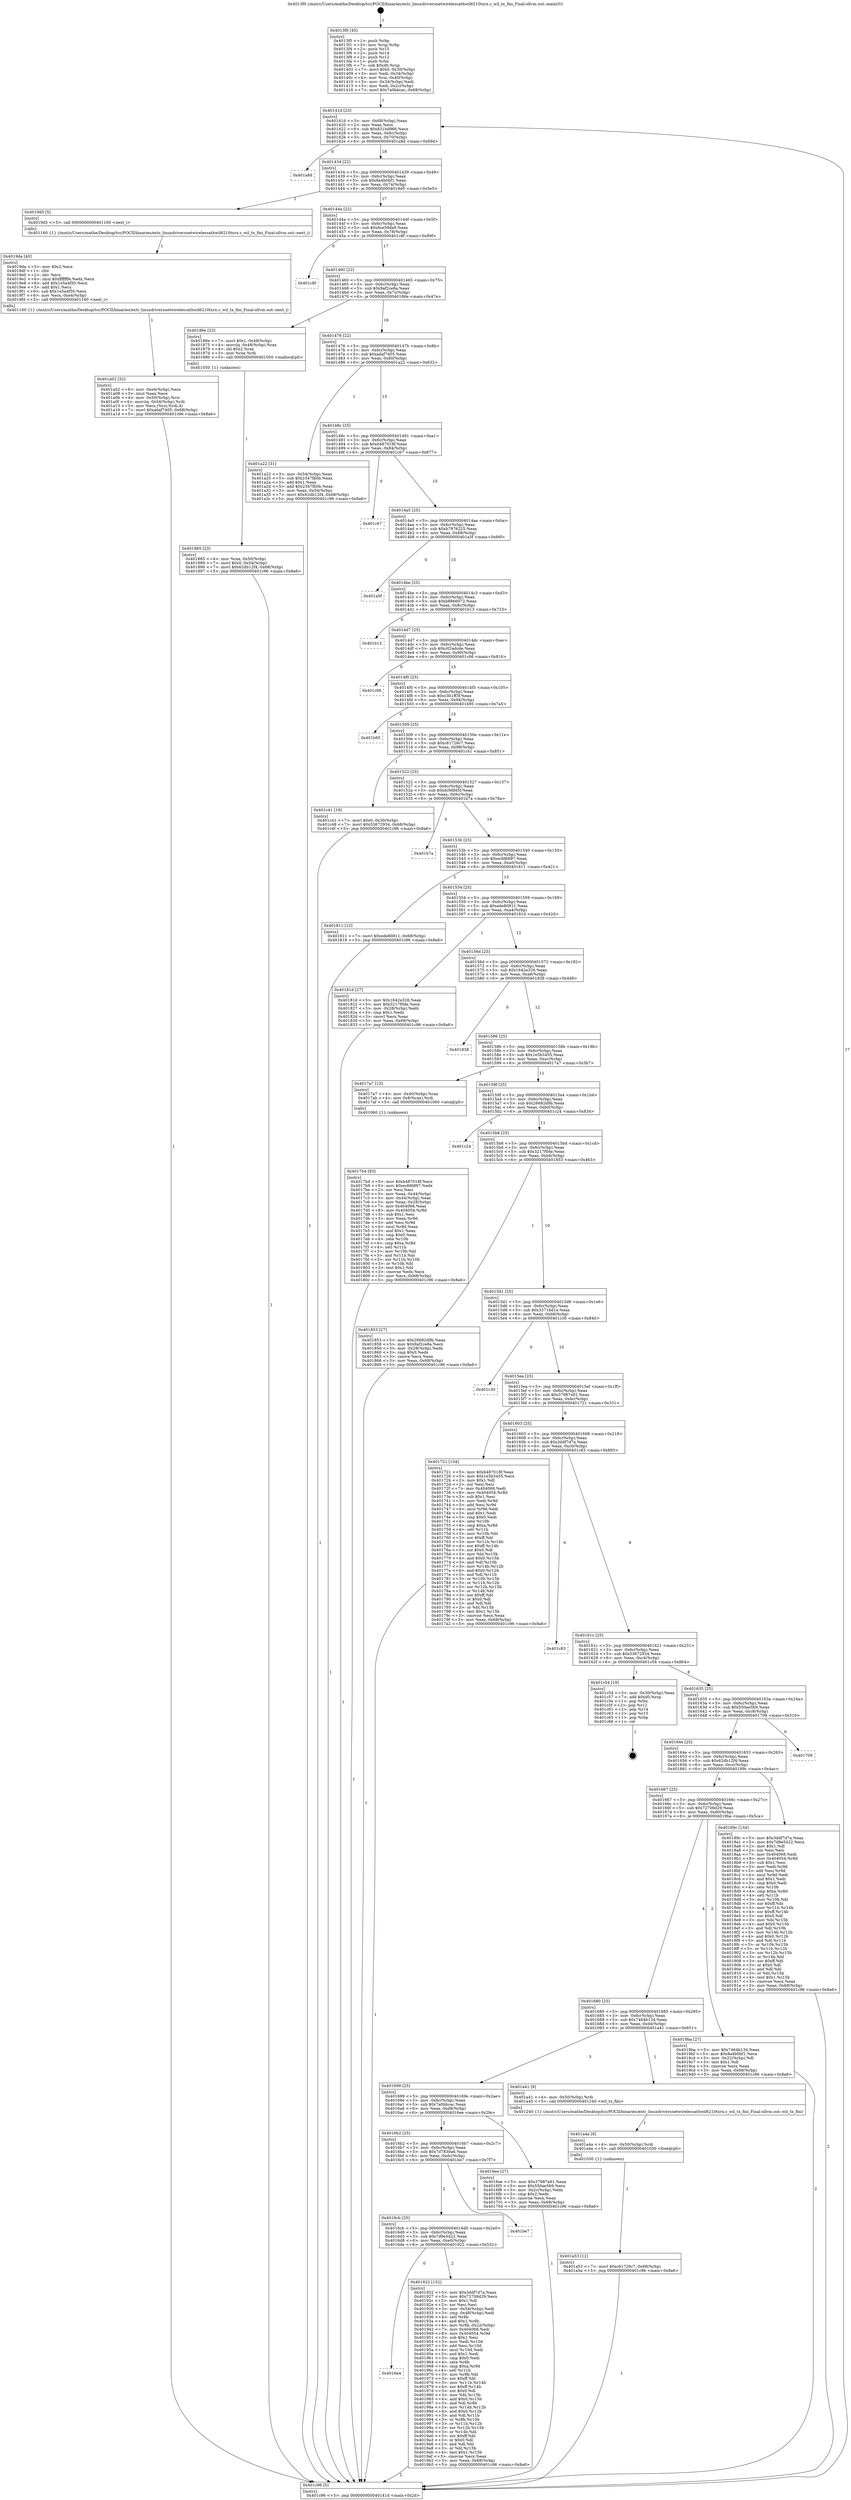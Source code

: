 digraph "0x4013f0" {
  label = "0x4013f0 (/mnt/c/Users/mathe/Desktop/tcc/POCII/binaries/extr_linuxdriversnetwirelessathwil6210txrx.c_wil_tx_fini_Final-ollvm.out::main(0))"
  labelloc = "t"
  node[shape=record]

  Entry [label="",width=0.3,height=0.3,shape=circle,fillcolor=black,style=filled]
  "0x40141d" [label="{
     0x40141d [23]\l
     | [instrs]\l
     &nbsp;&nbsp;0x40141d \<+3\>: mov -0x68(%rbp),%eax\l
     &nbsp;&nbsp;0x401420 \<+2\>: mov %eax,%ecx\l
     &nbsp;&nbsp;0x401422 \<+6\>: sub $0x831bd966,%ecx\l
     &nbsp;&nbsp;0x401428 \<+3\>: mov %eax,-0x6c(%rbp)\l
     &nbsp;&nbsp;0x40142b \<+3\>: mov %ecx,-0x70(%rbp)\l
     &nbsp;&nbsp;0x40142e \<+6\>: je 0000000000401a8d \<main+0x69d\>\l
  }"]
  "0x401a8d" [label="{
     0x401a8d\l
  }", style=dashed]
  "0x401434" [label="{
     0x401434 [22]\l
     | [instrs]\l
     &nbsp;&nbsp;0x401434 \<+5\>: jmp 0000000000401439 \<main+0x49\>\l
     &nbsp;&nbsp;0x401439 \<+3\>: mov -0x6c(%rbp),%eax\l
     &nbsp;&nbsp;0x40143c \<+5\>: sub $0x8a4b0bf1,%eax\l
     &nbsp;&nbsp;0x401441 \<+3\>: mov %eax,-0x74(%rbp)\l
     &nbsp;&nbsp;0x401444 \<+6\>: je 00000000004019d5 \<main+0x5e5\>\l
  }"]
  Exit [label="",width=0.3,height=0.3,shape=circle,fillcolor=black,style=filled,peripheries=2]
  "0x4019d5" [label="{
     0x4019d5 [5]\l
     | [instrs]\l
     &nbsp;&nbsp;0x4019d5 \<+5\>: call 0000000000401160 \<next_i\>\l
     | [calls]\l
     &nbsp;&nbsp;0x401160 \{1\} (/mnt/c/Users/mathe/Desktop/tcc/POCII/binaries/extr_linuxdriversnetwirelessathwil6210txrx.c_wil_tx_fini_Final-ollvm.out::next_i)\l
  }"]
  "0x40144a" [label="{
     0x40144a [22]\l
     | [instrs]\l
     &nbsp;&nbsp;0x40144a \<+5\>: jmp 000000000040144f \<main+0x5f\>\l
     &nbsp;&nbsp;0x40144f \<+3\>: mov -0x6c(%rbp),%eax\l
     &nbsp;&nbsp;0x401452 \<+5\>: sub $0x8ce59da9,%eax\l
     &nbsp;&nbsp;0x401457 \<+3\>: mov %eax,-0x78(%rbp)\l
     &nbsp;&nbsp;0x40145a \<+6\>: je 0000000000401c8f \<main+0x89f\>\l
  }"]
  "0x401a53" [label="{
     0x401a53 [12]\l
     | [instrs]\l
     &nbsp;&nbsp;0x401a53 \<+7\>: movl $0xc61726c7,-0x68(%rbp)\l
     &nbsp;&nbsp;0x401a5a \<+5\>: jmp 0000000000401c96 \<main+0x8a6\>\l
  }"]
  "0x401c8f" [label="{
     0x401c8f\l
  }", style=dashed]
  "0x401460" [label="{
     0x401460 [22]\l
     | [instrs]\l
     &nbsp;&nbsp;0x401460 \<+5\>: jmp 0000000000401465 \<main+0x75\>\l
     &nbsp;&nbsp;0x401465 \<+3\>: mov -0x6c(%rbp),%eax\l
     &nbsp;&nbsp;0x401468 \<+5\>: sub $0x9af2ce8a,%eax\l
     &nbsp;&nbsp;0x40146d \<+3\>: mov %eax,-0x7c(%rbp)\l
     &nbsp;&nbsp;0x401470 \<+6\>: je 000000000040186e \<main+0x47e\>\l
  }"]
  "0x401a4a" [label="{
     0x401a4a [9]\l
     | [instrs]\l
     &nbsp;&nbsp;0x401a4a \<+4\>: mov -0x50(%rbp),%rdi\l
     &nbsp;&nbsp;0x401a4e \<+5\>: call 0000000000401030 \<free@plt\>\l
     | [calls]\l
     &nbsp;&nbsp;0x401030 \{1\} (unknown)\l
  }"]
  "0x40186e" [label="{
     0x40186e [23]\l
     | [instrs]\l
     &nbsp;&nbsp;0x40186e \<+7\>: movl $0x1,-0x48(%rbp)\l
     &nbsp;&nbsp;0x401875 \<+4\>: movslq -0x48(%rbp),%rax\l
     &nbsp;&nbsp;0x401879 \<+4\>: shl $0x2,%rax\l
     &nbsp;&nbsp;0x40187d \<+3\>: mov %rax,%rdi\l
     &nbsp;&nbsp;0x401880 \<+5\>: call 0000000000401050 \<malloc@plt\>\l
     | [calls]\l
     &nbsp;&nbsp;0x401050 \{1\} (unknown)\l
  }"]
  "0x401476" [label="{
     0x401476 [22]\l
     | [instrs]\l
     &nbsp;&nbsp;0x401476 \<+5\>: jmp 000000000040147b \<main+0x8b\>\l
     &nbsp;&nbsp;0x40147b \<+3\>: mov -0x6c(%rbp),%eax\l
     &nbsp;&nbsp;0x40147e \<+5\>: sub $0xadaf7405,%eax\l
     &nbsp;&nbsp;0x401483 \<+3\>: mov %eax,-0x80(%rbp)\l
     &nbsp;&nbsp;0x401486 \<+6\>: je 0000000000401a22 \<main+0x632\>\l
  }"]
  "0x401a02" [label="{
     0x401a02 [32]\l
     | [instrs]\l
     &nbsp;&nbsp;0x401a02 \<+6\>: mov -0xe4(%rbp),%ecx\l
     &nbsp;&nbsp;0x401a08 \<+3\>: imul %eax,%ecx\l
     &nbsp;&nbsp;0x401a0b \<+4\>: mov -0x50(%rbp),%rsi\l
     &nbsp;&nbsp;0x401a0f \<+4\>: movslq -0x54(%rbp),%rdi\l
     &nbsp;&nbsp;0x401a13 \<+3\>: mov %ecx,(%rsi,%rdi,4)\l
     &nbsp;&nbsp;0x401a16 \<+7\>: movl $0xadaf7405,-0x68(%rbp)\l
     &nbsp;&nbsp;0x401a1d \<+5\>: jmp 0000000000401c96 \<main+0x8a6\>\l
  }"]
  "0x401a22" [label="{
     0x401a22 [31]\l
     | [instrs]\l
     &nbsp;&nbsp;0x401a22 \<+3\>: mov -0x54(%rbp),%eax\l
     &nbsp;&nbsp;0x401a25 \<+5\>: sub $0x2347fb0b,%eax\l
     &nbsp;&nbsp;0x401a2a \<+3\>: add $0x1,%eax\l
     &nbsp;&nbsp;0x401a2d \<+5\>: add $0x2347fb0b,%eax\l
     &nbsp;&nbsp;0x401a32 \<+3\>: mov %eax,-0x54(%rbp)\l
     &nbsp;&nbsp;0x401a35 \<+7\>: movl $0x62db12f4,-0x68(%rbp)\l
     &nbsp;&nbsp;0x401a3c \<+5\>: jmp 0000000000401c96 \<main+0x8a6\>\l
  }"]
  "0x40148c" [label="{
     0x40148c [25]\l
     | [instrs]\l
     &nbsp;&nbsp;0x40148c \<+5\>: jmp 0000000000401491 \<main+0xa1\>\l
     &nbsp;&nbsp;0x401491 \<+3\>: mov -0x6c(%rbp),%eax\l
     &nbsp;&nbsp;0x401494 \<+5\>: sub $0xb487018f,%eax\l
     &nbsp;&nbsp;0x401499 \<+6\>: mov %eax,-0x84(%rbp)\l
     &nbsp;&nbsp;0x40149f \<+6\>: je 0000000000401c67 \<main+0x877\>\l
  }"]
  "0x4019da" [label="{
     0x4019da [40]\l
     | [instrs]\l
     &nbsp;&nbsp;0x4019da \<+5\>: mov $0x2,%ecx\l
     &nbsp;&nbsp;0x4019df \<+1\>: cltd\l
     &nbsp;&nbsp;0x4019e0 \<+2\>: idiv %ecx\l
     &nbsp;&nbsp;0x4019e2 \<+6\>: imul $0xfffffffe,%edx,%ecx\l
     &nbsp;&nbsp;0x4019e8 \<+6\>: add $0x1e5a4f50,%ecx\l
     &nbsp;&nbsp;0x4019ee \<+3\>: add $0x1,%ecx\l
     &nbsp;&nbsp;0x4019f1 \<+6\>: sub $0x1e5a4f50,%ecx\l
     &nbsp;&nbsp;0x4019f7 \<+6\>: mov %ecx,-0xe4(%rbp)\l
     &nbsp;&nbsp;0x4019fd \<+5\>: call 0000000000401160 \<next_i\>\l
     | [calls]\l
     &nbsp;&nbsp;0x401160 \{1\} (/mnt/c/Users/mathe/Desktop/tcc/POCII/binaries/extr_linuxdriversnetwirelessathwil6210txrx.c_wil_tx_fini_Final-ollvm.out::next_i)\l
  }"]
  "0x401c67" [label="{
     0x401c67\l
  }", style=dashed]
  "0x4014a5" [label="{
     0x4014a5 [25]\l
     | [instrs]\l
     &nbsp;&nbsp;0x4014a5 \<+5\>: jmp 00000000004014aa \<main+0xba\>\l
     &nbsp;&nbsp;0x4014aa \<+3\>: mov -0x6c(%rbp),%eax\l
     &nbsp;&nbsp;0x4014ad \<+5\>: sub $0xb7976225,%eax\l
     &nbsp;&nbsp;0x4014b2 \<+6\>: mov %eax,-0x88(%rbp)\l
     &nbsp;&nbsp;0x4014b8 \<+6\>: je 0000000000401a5f \<main+0x66f\>\l
  }"]
  "0x4016e4" [label="{
     0x4016e4\l
  }", style=dashed]
  "0x401a5f" [label="{
     0x401a5f\l
  }", style=dashed]
  "0x4014be" [label="{
     0x4014be [25]\l
     | [instrs]\l
     &nbsp;&nbsp;0x4014be \<+5\>: jmp 00000000004014c3 \<main+0xd3\>\l
     &nbsp;&nbsp;0x4014c3 \<+3\>: mov -0x6c(%rbp),%eax\l
     &nbsp;&nbsp;0x4014c6 \<+5\>: sub $0xb8866072,%eax\l
     &nbsp;&nbsp;0x4014cb \<+6\>: mov %eax,-0x8c(%rbp)\l
     &nbsp;&nbsp;0x4014d1 \<+6\>: je 0000000000401b13 \<main+0x723\>\l
  }"]
  "0x401922" [label="{
     0x401922 [152]\l
     | [instrs]\l
     &nbsp;&nbsp;0x401922 \<+5\>: mov $0x3ddf7d7a,%eax\l
     &nbsp;&nbsp;0x401927 \<+5\>: mov $0x72708d29,%ecx\l
     &nbsp;&nbsp;0x40192c \<+2\>: mov $0x1,%dl\l
     &nbsp;&nbsp;0x40192e \<+2\>: xor %esi,%esi\l
     &nbsp;&nbsp;0x401930 \<+3\>: mov -0x54(%rbp),%edi\l
     &nbsp;&nbsp;0x401933 \<+3\>: cmp -0x48(%rbp),%edi\l
     &nbsp;&nbsp;0x401936 \<+4\>: setl %r8b\l
     &nbsp;&nbsp;0x40193a \<+4\>: and $0x1,%r8b\l
     &nbsp;&nbsp;0x40193e \<+4\>: mov %r8b,-0x22(%rbp)\l
     &nbsp;&nbsp;0x401942 \<+7\>: mov 0x404068,%edi\l
     &nbsp;&nbsp;0x401949 \<+8\>: mov 0x404054,%r9d\l
     &nbsp;&nbsp;0x401951 \<+3\>: sub $0x1,%esi\l
     &nbsp;&nbsp;0x401954 \<+3\>: mov %edi,%r10d\l
     &nbsp;&nbsp;0x401957 \<+3\>: add %esi,%r10d\l
     &nbsp;&nbsp;0x40195a \<+4\>: imul %r10d,%edi\l
     &nbsp;&nbsp;0x40195e \<+3\>: and $0x1,%edi\l
     &nbsp;&nbsp;0x401961 \<+3\>: cmp $0x0,%edi\l
     &nbsp;&nbsp;0x401964 \<+4\>: sete %r8b\l
     &nbsp;&nbsp;0x401968 \<+4\>: cmp $0xa,%r9d\l
     &nbsp;&nbsp;0x40196c \<+4\>: setl %r11b\l
     &nbsp;&nbsp;0x401970 \<+3\>: mov %r8b,%bl\l
     &nbsp;&nbsp;0x401973 \<+3\>: xor $0xff,%bl\l
     &nbsp;&nbsp;0x401976 \<+3\>: mov %r11b,%r14b\l
     &nbsp;&nbsp;0x401979 \<+4\>: xor $0xff,%r14b\l
     &nbsp;&nbsp;0x40197d \<+3\>: xor $0x0,%dl\l
     &nbsp;&nbsp;0x401980 \<+3\>: mov %bl,%r15b\l
     &nbsp;&nbsp;0x401983 \<+4\>: and $0x0,%r15b\l
     &nbsp;&nbsp;0x401987 \<+3\>: and %dl,%r8b\l
     &nbsp;&nbsp;0x40198a \<+3\>: mov %r14b,%r12b\l
     &nbsp;&nbsp;0x40198d \<+4\>: and $0x0,%r12b\l
     &nbsp;&nbsp;0x401991 \<+3\>: and %dl,%r11b\l
     &nbsp;&nbsp;0x401994 \<+3\>: or %r8b,%r15b\l
     &nbsp;&nbsp;0x401997 \<+3\>: or %r11b,%r12b\l
     &nbsp;&nbsp;0x40199a \<+3\>: xor %r12b,%r15b\l
     &nbsp;&nbsp;0x40199d \<+3\>: or %r14b,%bl\l
     &nbsp;&nbsp;0x4019a0 \<+3\>: xor $0xff,%bl\l
     &nbsp;&nbsp;0x4019a3 \<+3\>: or $0x0,%dl\l
     &nbsp;&nbsp;0x4019a6 \<+2\>: and %dl,%bl\l
     &nbsp;&nbsp;0x4019a8 \<+3\>: or %bl,%r15b\l
     &nbsp;&nbsp;0x4019ab \<+4\>: test $0x1,%r15b\l
     &nbsp;&nbsp;0x4019af \<+3\>: cmovne %ecx,%eax\l
     &nbsp;&nbsp;0x4019b2 \<+3\>: mov %eax,-0x68(%rbp)\l
     &nbsp;&nbsp;0x4019b5 \<+5\>: jmp 0000000000401c96 \<main+0x8a6\>\l
  }"]
  "0x401b13" [label="{
     0x401b13\l
  }", style=dashed]
  "0x4014d7" [label="{
     0x4014d7 [25]\l
     | [instrs]\l
     &nbsp;&nbsp;0x4014d7 \<+5\>: jmp 00000000004014dc \<main+0xec\>\l
     &nbsp;&nbsp;0x4014dc \<+3\>: mov -0x6c(%rbp),%eax\l
     &nbsp;&nbsp;0x4014df \<+5\>: sub $0xc02adcde,%eax\l
     &nbsp;&nbsp;0x4014e4 \<+6\>: mov %eax,-0x90(%rbp)\l
     &nbsp;&nbsp;0x4014ea \<+6\>: je 0000000000401c06 \<main+0x816\>\l
  }"]
  "0x4016cb" [label="{
     0x4016cb [25]\l
     | [instrs]\l
     &nbsp;&nbsp;0x4016cb \<+5\>: jmp 00000000004016d0 \<main+0x2e0\>\l
     &nbsp;&nbsp;0x4016d0 \<+3\>: mov -0x6c(%rbp),%eax\l
     &nbsp;&nbsp;0x4016d3 \<+5\>: sub $0x7d9e5422,%eax\l
     &nbsp;&nbsp;0x4016d8 \<+6\>: mov %eax,-0xe0(%rbp)\l
     &nbsp;&nbsp;0x4016de \<+6\>: je 0000000000401922 \<main+0x532\>\l
  }"]
  "0x401c06" [label="{
     0x401c06\l
  }", style=dashed]
  "0x4014f0" [label="{
     0x4014f0 [25]\l
     | [instrs]\l
     &nbsp;&nbsp;0x4014f0 \<+5\>: jmp 00000000004014f5 \<main+0x105\>\l
     &nbsp;&nbsp;0x4014f5 \<+3\>: mov -0x6c(%rbp),%eax\l
     &nbsp;&nbsp;0x4014f8 \<+5\>: sub $0xc3b1ff3f,%eax\l
     &nbsp;&nbsp;0x4014fd \<+6\>: mov %eax,-0x94(%rbp)\l
     &nbsp;&nbsp;0x401503 \<+6\>: je 0000000000401b95 \<main+0x7a5\>\l
  }"]
  "0x401be7" [label="{
     0x401be7\l
  }", style=dashed]
  "0x401b95" [label="{
     0x401b95\l
  }", style=dashed]
  "0x401509" [label="{
     0x401509 [25]\l
     | [instrs]\l
     &nbsp;&nbsp;0x401509 \<+5\>: jmp 000000000040150e \<main+0x11e\>\l
     &nbsp;&nbsp;0x40150e \<+3\>: mov -0x6c(%rbp),%eax\l
     &nbsp;&nbsp;0x401511 \<+5\>: sub $0xc61726c7,%eax\l
     &nbsp;&nbsp;0x401516 \<+6\>: mov %eax,-0x98(%rbp)\l
     &nbsp;&nbsp;0x40151c \<+6\>: je 0000000000401c41 \<main+0x851\>\l
  }"]
  "0x401885" [label="{
     0x401885 [23]\l
     | [instrs]\l
     &nbsp;&nbsp;0x401885 \<+4\>: mov %rax,-0x50(%rbp)\l
     &nbsp;&nbsp;0x401889 \<+7\>: movl $0x0,-0x54(%rbp)\l
     &nbsp;&nbsp;0x401890 \<+7\>: movl $0x62db12f4,-0x68(%rbp)\l
     &nbsp;&nbsp;0x401897 \<+5\>: jmp 0000000000401c96 \<main+0x8a6\>\l
  }"]
  "0x401c41" [label="{
     0x401c41 [19]\l
     | [instrs]\l
     &nbsp;&nbsp;0x401c41 \<+7\>: movl $0x0,-0x30(%rbp)\l
     &nbsp;&nbsp;0x401c48 \<+7\>: movl $0x53672934,-0x68(%rbp)\l
     &nbsp;&nbsp;0x401c4f \<+5\>: jmp 0000000000401c96 \<main+0x8a6\>\l
  }"]
  "0x401522" [label="{
     0x401522 [25]\l
     | [instrs]\l
     &nbsp;&nbsp;0x401522 \<+5\>: jmp 0000000000401527 \<main+0x137\>\l
     &nbsp;&nbsp;0x401527 \<+3\>: mov -0x6c(%rbp),%eax\l
     &nbsp;&nbsp;0x40152a \<+5\>: sub $0xdc9dfd5f,%eax\l
     &nbsp;&nbsp;0x40152f \<+6\>: mov %eax,-0x9c(%rbp)\l
     &nbsp;&nbsp;0x401535 \<+6\>: je 0000000000401b7a \<main+0x78a\>\l
  }"]
  "0x4017b4" [label="{
     0x4017b4 [93]\l
     | [instrs]\l
     &nbsp;&nbsp;0x4017b4 \<+5\>: mov $0xb487018f,%ecx\l
     &nbsp;&nbsp;0x4017b9 \<+5\>: mov $0xecfd6897,%edx\l
     &nbsp;&nbsp;0x4017be \<+2\>: xor %esi,%esi\l
     &nbsp;&nbsp;0x4017c0 \<+3\>: mov %eax,-0x44(%rbp)\l
     &nbsp;&nbsp;0x4017c3 \<+3\>: mov -0x44(%rbp),%eax\l
     &nbsp;&nbsp;0x4017c6 \<+3\>: mov %eax,-0x28(%rbp)\l
     &nbsp;&nbsp;0x4017c9 \<+7\>: mov 0x404068,%eax\l
     &nbsp;&nbsp;0x4017d0 \<+8\>: mov 0x404054,%r8d\l
     &nbsp;&nbsp;0x4017d8 \<+3\>: sub $0x1,%esi\l
     &nbsp;&nbsp;0x4017db \<+3\>: mov %eax,%r9d\l
     &nbsp;&nbsp;0x4017de \<+3\>: add %esi,%r9d\l
     &nbsp;&nbsp;0x4017e1 \<+4\>: imul %r9d,%eax\l
     &nbsp;&nbsp;0x4017e5 \<+3\>: and $0x1,%eax\l
     &nbsp;&nbsp;0x4017e8 \<+3\>: cmp $0x0,%eax\l
     &nbsp;&nbsp;0x4017eb \<+4\>: sete %r10b\l
     &nbsp;&nbsp;0x4017ef \<+4\>: cmp $0xa,%r8d\l
     &nbsp;&nbsp;0x4017f3 \<+4\>: setl %r11b\l
     &nbsp;&nbsp;0x4017f7 \<+3\>: mov %r10b,%bl\l
     &nbsp;&nbsp;0x4017fa \<+3\>: and %r11b,%bl\l
     &nbsp;&nbsp;0x4017fd \<+3\>: xor %r11b,%r10b\l
     &nbsp;&nbsp;0x401800 \<+3\>: or %r10b,%bl\l
     &nbsp;&nbsp;0x401803 \<+3\>: test $0x1,%bl\l
     &nbsp;&nbsp;0x401806 \<+3\>: cmovne %edx,%ecx\l
     &nbsp;&nbsp;0x401809 \<+3\>: mov %ecx,-0x68(%rbp)\l
     &nbsp;&nbsp;0x40180c \<+5\>: jmp 0000000000401c96 \<main+0x8a6\>\l
  }"]
  "0x401b7a" [label="{
     0x401b7a\l
  }", style=dashed]
  "0x40153b" [label="{
     0x40153b [25]\l
     | [instrs]\l
     &nbsp;&nbsp;0x40153b \<+5\>: jmp 0000000000401540 \<main+0x150\>\l
     &nbsp;&nbsp;0x401540 \<+3\>: mov -0x6c(%rbp),%eax\l
     &nbsp;&nbsp;0x401543 \<+5\>: sub $0xecfd6897,%eax\l
     &nbsp;&nbsp;0x401548 \<+6\>: mov %eax,-0xa0(%rbp)\l
     &nbsp;&nbsp;0x40154e \<+6\>: je 0000000000401811 \<main+0x421\>\l
  }"]
  "0x4013f0" [label="{
     0x4013f0 [45]\l
     | [instrs]\l
     &nbsp;&nbsp;0x4013f0 \<+1\>: push %rbp\l
     &nbsp;&nbsp;0x4013f1 \<+3\>: mov %rsp,%rbp\l
     &nbsp;&nbsp;0x4013f4 \<+2\>: push %r15\l
     &nbsp;&nbsp;0x4013f6 \<+2\>: push %r14\l
     &nbsp;&nbsp;0x4013f8 \<+2\>: push %r12\l
     &nbsp;&nbsp;0x4013fa \<+1\>: push %rbx\l
     &nbsp;&nbsp;0x4013fb \<+7\>: sub $0xd0,%rsp\l
     &nbsp;&nbsp;0x401402 \<+7\>: movl $0x0,-0x30(%rbp)\l
     &nbsp;&nbsp;0x401409 \<+3\>: mov %edi,-0x34(%rbp)\l
     &nbsp;&nbsp;0x40140c \<+4\>: mov %rsi,-0x40(%rbp)\l
     &nbsp;&nbsp;0x401410 \<+3\>: mov -0x34(%rbp),%edi\l
     &nbsp;&nbsp;0x401413 \<+3\>: mov %edi,-0x2c(%rbp)\l
     &nbsp;&nbsp;0x401416 \<+7\>: movl $0x7a0bbcac,-0x68(%rbp)\l
  }"]
  "0x401811" [label="{
     0x401811 [12]\l
     | [instrs]\l
     &nbsp;&nbsp;0x401811 \<+7\>: movl $0xede80811,-0x68(%rbp)\l
     &nbsp;&nbsp;0x401818 \<+5\>: jmp 0000000000401c96 \<main+0x8a6\>\l
  }"]
  "0x401554" [label="{
     0x401554 [25]\l
     | [instrs]\l
     &nbsp;&nbsp;0x401554 \<+5\>: jmp 0000000000401559 \<main+0x169\>\l
     &nbsp;&nbsp;0x401559 \<+3\>: mov -0x6c(%rbp),%eax\l
     &nbsp;&nbsp;0x40155c \<+5\>: sub $0xede80811,%eax\l
     &nbsp;&nbsp;0x401561 \<+6\>: mov %eax,-0xa4(%rbp)\l
     &nbsp;&nbsp;0x401567 \<+6\>: je 000000000040181d \<main+0x42d\>\l
  }"]
  "0x401c96" [label="{
     0x401c96 [5]\l
     | [instrs]\l
     &nbsp;&nbsp;0x401c96 \<+5\>: jmp 000000000040141d \<main+0x2d\>\l
  }"]
  "0x40181d" [label="{
     0x40181d [27]\l
     | [instrs]\l
     &nbsp;&nbsp;0x40181d \<+5\>: mov $0x1642e326,%eax\l
     &nbsp;&nbsp;0x401822 \<+5\>: mov $0x3217f0de,%ecx\l
     &nbsp;&nbsp;0x401827 \<+3\>: mov -0x28(%rbp),%edx\l
     &nbsp;&nbsp;0x40182a \<+3\>: cmp $0x1,%edx\l
     &nbsp;&nbsp;0x40182d \<+3\>: cmovl %ecx,%eax\l
     &nbsp;&nbsp;0x401830 \<+3\>: mov %eax,-0x68(%rbp)\l
     &nbsp;&nbsp;0x401833 \<+5\>: jmp 0000000000401c96 \<main+0x8a6\>\l
  }"]
  "0x40156d" [label="{
     0x40156d [25]\l
     | [instrs]\l
     &nbsp;&nbsp;0x40156d \<+5\>: jmp 0000000000401572 \<main+0x182\>\l
     &nbsp;&nbsp;0x401572 \<+3\>: mov -0x6c(%rbp),%eax\l
     &nbsp;&nbsp;0x401575 \<+5\>: sub $0x1642e326,%eax\l
     &nbsp;&nbsp;0x40157a \<+6\>: mov %eax,-0xa8(%rbp)\l
     &nbsp;&nbsp;0x401580 \<+6\>: je 0000000000401838 \<main+0x448\>\l
  }"]
  "0x4016b2" [label="{
     0x4016b2 [25]\l
     | [instrs]\l
     &nbsp;&nbsp;0x4016b2 \<+5\>: jmp 00000000004016b7 \<main+0x2c7\>\l
     &nbsp;&nbsp;0x4016b7 \<+3\>: mov -0x6c(%rbp),%eax\l
     &nbsp;&nbsp;0x4016ba \<+5\>: sub $0x7d7830a6,%eax\l
     &nbsp;&nbsp;0x4016bf \<+6\>: mov %eax,-0xdc(%rbp)\l
     &nbsp;&nbsp;0x4016c5 \<+6\>: je 0000000000401be7 \<main+0x7f7\>\l
  }"]
  "0x401838" [label="{
     0x401838\l
  }", style=dashed]
  "0x401586" [label="{
     0x401586 [25]\l
     | [instrs]\l
     &nbsp;&nbsp;0x401586 \<+5\>: jmp 000000000040158b \<main+0x19b\>\l
     &nbsp;&nbsp;0x40158b \<+3\>: mov -0x6c(%rbp),%eax\l
     &nbsp;&nbsp;0x40158e \<+5\>: sub $0x1e5b3455,%eax\l
     &nbsp;&nbsp;0x401593 \<+6\>: mov %eax,-0xac(%rbp)\l
     &nbsp;&nbsp;0x401599 \<+6\>: je 00000000004017a7 \<main+0x3b7\>\l
  }"]
  "0x4016ee" [label="{
     0x4016ee [27]\l
     | [instrs]\l
     &nbsp;&nbsp;0x4016ee \<+5\>: mov $0x37987a91,%eax\l
     &nbsp;&nbsp;0x4016f3 \<+5\>: mov $0x550ae5b9,%ecx\l
     &nbsp;&nbsp;0x4016f8 \<+3\>: mov -0x2c(%rbp),%edx\l
     &nbsp;&nbsp;0x4016fb \<+3\>: cmp $0x2,%edx\l
     &nbsp;&nbsp;0x4016fe \<+3\>: cmovne %ecx,%eax\l
     &nbsp;&nbsp;0x401701 \<+3\>: mov %eax,-0x68(%rbp)\l
     &nbsp;&nbsp;0x401704 \<+5\>: jmp 0000000000401c96 \<main+0x8a6\>\l
  }"]
  "0x4017a7" [label="{
     0x4017a7 [13]\l
     | [instrs]\l
     &nbsp;&nbsp;0x4017a7 \<+4\>: mov -0x40(%rbp),%rax\l
     &nbsp;&nbsp;0x4017ab \<+4\>: mov 0x8(%rax),%rdi\l
     &nbsp;&nbsp;0x4017af \<+5\>: call 0000000000401060 \<atoi@plt\>\l
     | [calls]\l
     &nbsp;&nbsp;0x401060 \{1\} (unknown)\l
  }"]
  "0x40159f" [label="{
     0x40159f [25]\l
     | [instrs]\l
     &nbsp;&nbsp;0x40159f \<+5\>: jmp 00000000004015a4 \<main+0x1b4\>\l
     &nbsp;&nbsp;0x4015a4 \<+3\>: mov -0x6c(%rbp),%eax\l
     &nbsp;&nbsp;0x4015a7 \<+5\>: sub $0x26682d9b,%eax\l
     &nbsp;&nbsp;0x4015ac \<+6\>: mov %eax,-0xb0(%rbp)\l
     &nbsp;&nbsp;0x4015b2 \<+6\>: je 0000000000401c24 \<main+0x834\>\l
  }"]
  "0x401699" [label="{
     0x401699 [25]\l
     | [instrs]\l
     &nbsp;&nbsp;0x401699 \<+5\>: jmp 000000000040169e \<main+0x2ae\>\l
     &nbsp;&nbsp;0x40169e \<+3\>: mov -0x6c(%rbp),%eax\l
     &nbsp;&nbsp;0x4016a1 \<+5\>: sub $0x7a0bbcac,%eax\l
     &nbsp;&nbsp;0x4016a6 \<+6\>: mov %eax,-0xd8(%rbp)\l
     &nbsp;&nbsp;0x4016ac \<+6\>: je 00000000004016ee \<main+0x2fe\>\l
  }"]
  "0x401c24" [label="{
     0x401c24\l
  }", style=dashed]
  "0x4015b8" [label="{
     0x4015b8 [25]\l
     | [instrs]\l
     &nbsp;&nbsp;0x4015b8 \<+5\>: jmp 00000000004015bd \<main+0x1cd\>\l
     &nbsp;&nbsp;0x4015bd \<+3\>: mov -0x6c(%rbp),%eax\l
     &nbsp;&nbsp;0x4015c0 \<+5\>: sub $0x3217f0de,%eax\l
     &nbsp;&nbsp;0x4015c5 \<+6\>: mov %eax,-0xb4(%rbp)\l
     &nbsp;&nbsp;0x4015cb \<+6\>: je 0000000000401853 \<main+0x463\>\l
  }"]
  "0x401a41" [label="{
     0x401a41 [9]\l
     | [instrs]\l
     &nbsp;&nbsp;0x401a41 \<+4\>: mov -0x50(%rbp),%rdi\l
     &nbsp;&nbsp;0x401a45 \<+5\>: call 0000000000401240 \<wil_tx_fini\>\l
     | [calls]\l
     &nbsp;&nbsp;0x401240 \{1\} (/mnt/c/Users/mathe/Desktop/tcc/POCII/binaries/extr_linuxdriversnetwirelessathwil6210txrx.c_wil_tx_fini_Final-ollvm.out::wil_tx_fini)\l
  }"]
  "0x401853" [label="{
     0x401853 [27]\l
     | [instrs]\l
     &nbsp;&nbsp;0x401853 \<+5\>: mov $0x26682d9b,%eax\l
     &nbsp;&nbsp;0x401858 \<+5\>: mov $0x9af2ce8a,%ecx\l
     &nbsp;&nbsp;0x40185d \<+3\>: mov -0x28(%rbp),%edx\l
     &nbsp;&nbsp;0x401860 \<+3\>: cmp $0x0,%edx\l
     &nbsp;&nbsp;0x401863 \<+3\>: cmove %ecx,%eax\l
     &nbsp;&nbsp;0x401866 \<+3\>: mov %eax,-0x68(%rbp)\l
     &nbsp;&nbsp;0x401869 \<+5\>: jmp 0000000000401c96 \<main+0x8a6\>\l
  }"]
  "0x4015d1" [label="{
     0x4015d1 [25]\l
     | [instrs]\l
     &nbsp;&nbsp;0x4015d1 \<+5\>: jmp 00000000004015d6 \<main+0x1e6\>\l
     &nbsp;&nbsp;0x4015d6 \<+3\>: mov -0x6c(%rbp),%eax\l
     &nbsp;&nbsp;0x4015d9 \<+5\>: sub $0x3371bd1e,%eax\l
     &nbsp;&nbsp;0x4015de \<+6\>: mov %eax,-0xb8(%rbp)\l
     &nbsp;&nbsp;0x4015e4 \<+6\>: je 0000000000401c30 \<main+0x840\>\l
  }"]
  "0x401680" [label="{
     0x401680 [25]\l
     | [instrs]\l
     &nbsp;&nbsp;0x401680 \<+5\>: jmp 0000000000401685 \<main+0x295\>\l
     &nbsp;&nbsp;0x401685 \<+3\>: mov -0x6c(%rbp),%eax\l
     &nbsp;&nbsp;0x401688 \<+5\>: sub $0x7464b134,%eax\l
     &nbsp;&nbsp;0x40168d \<+6\>: mov %eax,-0xd4(%rbp)\l
     &nbsp;&nbsp;0x401693 \<+6\>: je 0000000000401a41 \<main+0x651\>\l
  }"]
  "0x401c30" [label="{
     0x401c30\l
  }", style=dashed]
  "0x4015ea" [label="{
     0x4015ea [25]\l
     | [instrs]\l
     &nbsp;&nbsp;0x4015ea \<+5\>: jmp 00000000004015ef \<main+0x1ff\>\l
     &nbsp;&nbsp;0x4015ef \<+3\>: mov -0x6c(%rbp),%eax\l
     &nbsp;&nbsp;0x4015f2 \<+5\>: sub $0x37987a91,%eax\l
     &nbsp;&nbsp;0x4015f7 \<+6\>: mov %eax,-0xbc(%rbp)\l
     &nbsp;&nbsp;0x4015fd \<+6\>: je 0000000000401721 \<main+0x331\>\l
  }"]
  "0x4019ba" [label="{
     0x4019ba [27]\l
     | [instrs]\l
     &nbsp;&nbsp;0x4019ba \<+5\>: mov $0x7464b134,%eax\l
     &nbsp;&nbsp;0x4019bf \<+5\>: mov $0x8a4b0bf1,%ecx\l
     &nbsp;&nbsp;0x4019c4 \<+3\>: mov -0x22(%rbp),%dl\l
     &nbsp;&nbsp;0x4019c7 \<+3\>: test $0x1,%dl\l
     &nbsp;&nbsp;0x4019ca \<+3\>: cmovne %ecx,%eax\l
     &nbsp;&nbsp;0x4019cd \<+3\>: mov %eax,-0x68(%rbp)\l
     &nbsp;&nbsp;0x4019d0 \<+5\>: jmp 0000000000401c96 \<main+0x8a6\>\l
  }"]
  "0x401721" [label="{
     0x401721 [134]\l
     | [instrs]\l
     &nbsp;&nbsp;0x401721 \<+5\>: mov $0xb487018f,%eax\l
     &nbsp;&nbsp;0x401726 \<+5\>: mov $0x1e5b3455,%ecx\l
     &nbsp;&nbsp;0x40172b \<+2\>: mov $0x1,%dl\l
     &nbsp;&nbsp;0x40172d \<+2\>: xor %esi,%esi\l
     &nbsp;&nbsp;0x40172f \<+7\>: mov 0x404068,%edi\l
     &nbsp;&nbsp;0x401736 \<+8\>: mov 0x404054,%r8d\l
     &nbsp;&nbsp;0x40173e \<+3\>: sub $0x1,%esi\l
     &nbsp;&nbsp;0x401741 \<+3\>: mov %edi,%r9d\l
     &nbsp;&nbsp;0x401744 \<+3\>: add %esi,%r9d\l
     &nbsp;&nbsp;0x401747 \<+4\>: imul %r9d,%edi\l
     &nbsp;&nbsp;0x40174b \<+3\>: and $0x1,%edi\l
     &nbsp;&nbsp;0x40174e \<+3\>: cmp $0x0,%edi\l
     &nbsp;&nbsp;0x401751 \<+4\>: sete %r10b\l
     &nbsp;&nbsp;0x401755 \<+4\>: cmp $0xa,%r8d\l
     &nbsp;&nbsp;0x401759 \<+4\>: setl %r11b\l
     &nbsp;&nbsp;0x40175d \<+3\>: mov %r10b,%bl\l
     &nbsp;&nbsp;0x401760 \<+3\>: xor $0xff,%bl\l
     &nbsp;&nbsp;0x401763 \<+3\>: mov %r11b,%r14b\l
     &nbsp;&nbsp;0x401766 \<+4\>: xor $0xff,%r14b\l
     &nbsp;&nbsp;0x40176a \<+3\>: xor $0x0,%dl\l
     &nbsp;&nbsp;0x40176d \<+3\>: mov %bl,%r15b\l
     &nbsp;&nbsp;0x401770 \<+4\>: and $0x0,%r15b\l
     &nbsp;&nbsp;0x401774 \<+3\>: and %dl,%r10b\l
     &nbsp;&nbsp;0x401777 \<+3\>: mov %r14b,%r12b\l
     &nbsp;&nbsp;0x40177a \<+4\>: and $0x0,%r12b\l
     &nbsp;&nbsp;0x40177e \<+3\>: and %dl,%r11b\l
     &nbsp;&nbsp;0x401781 \<+3\>: or %r10b,%r15b\l
     &nbsp;&nbsp;0x401784 \<+3\>: or %r11b,%r12b\l
     &nbsp;&nbsp;0x401787 \<+3\>: xor %r12b,%r15b\l
     &nbsp;&nbsp;0x40178a \<+3\>: or %r14b,%bl\l
     &nbsp;&nbsp;0x40178d \<+3\>: xor $0xff,%bl\l
     &nbsp;&nbsp;0x401790 \<+3\>: or $0x0,%dl\l
     &nbsp;&nbsp;0x401793 \<+2\>: and %dl,%bl\l
     &nbsp;&nbsp;0x401795 \<+3\>: or %bl,%r15b\l
     &nbsp;&nbsp;0x401798 \<+4\>: test $0x1,%r15b\l
     &nbsp;&nbsp;0x40179c \<+3\>: cmovne %ecx,%eax\l
     &nbsp;&nbsp;0x40179f \<+3\>: mov %eax,-0x68(%rbp)\l
     &nbsp;&nbsp;0x4017a2 \<+5\>: jmp 0000000000401c96 \<main+0x8a6\>\l
  }"]
  "0x401603" [label="{
     0x401603 [25]\l
     | [instrs]\l
     &nbsp;&nbsp;0x401603 \<+5\>: jmp 0000000000401608 \<main+0x218\>\l
     &nbsp;&nbsp;0x401608 \<+3\>: mov -0x6c(%rbp),%eax\l
     &nbsp;&nbsp;0x40160b \<+5\>: sub $0x3ddf7d7a,%eax\l
     &nbsp;&nbsp;0x401610 \<+6\>: mov %eax,-0xc0(%rbp)\l
     &nbsp;&nbsp;0x401616 \<+6\>: je 0000000000401c83 \<main+0x893\>\l
  }"]
  "0x401667" [label="{
     0x401667 [25]\l
     | [instrs]\l
     &nbsp;&nbsp;0x401667 \<+5\>: jmp 000000000040166c \<main+0x27c\>\l
     &nbsp;&nbsp;0x40166c \<+3\>: mov -0x6c(%rbp),%eax\l
     &nbsp;&nbsp;0x40166f \<+5\>: sub $0x72708d29,%eax\l
     &nbsp;&nbsp;0x401674 \<+6\>: mov %eax,-0xd0(%rbp)\l
     &nbsp;&nbsp;0x40167a \<+6\>: je 00000000004019ba \<main+0x5ca\>\l
  }"]
  "0x401c83" [label="{
     0x401c83\l
  }", style=dashed]
  "0x40161c" [label="{
     0x40161c [25]\l
     | [instrs]\l
     &nbsp;&nbsp;0x40161c \<+5\>: jmp 0000000000401621 \<main+0x231\>\l
     &nbsp;&nbsp;0x401621 \<+3\>: mov -0x6c(%rbp),%eax\l
     &nbsp;&nbsp;0x401624 \<+5\>: sub $0x53672934,%eax\l
     &nbsp;&nbsp;0x401629 \<+6\>: mov %eax,-0xc4(%rbp)\l
     &nbsp;&nbsp;0x40162f \<+6\>: je 0000000000401c54 \<main+0x864\>\l
  }"]
  "0x40189c" [label="{
     0x40189c [134]\l
     | [instrs]\l
     &nbsp;&nbsp;0x40189c \<+5\>: mov $0x3ddf7d7a,%eax\l
     &nbsp;&nbsp;0x4018a1 \<+5\>: mov $0x7d9e5422,%ecx\l
     &nbsp;&nbsp;0x4018a6 \<+2\>: mov $0x1,%dl\l
     &nbsp;&nbsp;0x4018a8 \<+2\>: xor %esi,%esi\l
     &nbsp;&nbsp;0x4018aa \<+7\>: mov 0x404068,%edi\l
     &nbsp;&nbsp;0x4018b1 \<+8\>: mov 0x404054,%r8d\l
     &nbsp;&nbsp;0x4018b9 \<+3\>: sub $0x1,%esi\l
     &nbsp;&nbsp;0x4018bc \<+3\>: mov %edi,%r9d\l
     &nbsp;&nbsp;0x4018bf \<+3\>: add %esi,%r9d\l
     &nbsp;&nbsp;0x4018c2 \<+4\>: imul %r9d,%edi\l
     &nbsp;&nbsp;0x4018c6 \<+3\>: and $0x1,%edi\l
     &nbsp;&nbsp;0x4018c9 \<+3\>: cmp $0x0,%edi\l
     &nbsp;&nbsp;0x4018cc \<+4\>: sete %r10b\l
     &nbsp;&nbsp;0x4018d0 \<+4\>: cmp $0xa,%r8d\l
     &nbsp;&nbsp;0x4018d4 \<+4\>: setl %r11b\l
     &nbsp;&nbsp;0x4018d8 \<+3\>: mov %r10b,%bl\l
     &nbsp;&nbsp;0x4018db \<+3\>: xor $0xff,%bl\l
     &nbsp;&nbsp;0x4018de \<+3\>: mov %r11b,%r14b\l
     &nbsp;&nbsp;0x4018e1 \<+4\>: xor $0xff,%r14b\l
     &nbsp;&nbsp;0x4018e5 \<+3\>: xor $0x0,%dl\l
     &nbsp;&nbsp;0x4018e8 \<+3\>: mov %bl,%r15b\l
     &nbsp;&nbsp;0x4018eb \<+4\>: and $0x0,%r15b\l
     &nbsp;&nbsp;0x4018ef \<+3\>: and %dl,%r10b\l
     &nbsp;&nbsp;0x4018f2 \<+3\>: mov %r14b,%r12b\l
     &nbsp;&nbsp;0x4018f5 \<+4\>: and $0x0,%r12b\l
     &nbsp;&nbsp;0x4018f9 \<+3\>: and %dl,%r11b\l
     &nbsp;&nbsp;0x4018fc \<+3\>: or %r10b,%r15b\l
     &nbsp;&nbsp;0x4018ff \<+3\>: or %r11b,%r12b\l
     &nbsp;&nbsp;0x401902 \<+3\>: xor %r12b,%r15b\l
     &nbsp;&nbsp;0x401905 \<+3\>: or %r14b,%bl\l
     &nbsp;&nbsp;0x401908 \<+3\>: xor $0xff,%bl\l
     &nbsp;&nbsp;0x40190b \<+3\>: or $0x0,%dl\l
     &nbsp;&nbsp;0x40190e \<+2\>: and %dl,%bl\l
     &nbsp;&nbsp;0x401910 \<+3\>: or %bl,%r15b\l
     &nbsp;&nbsp;0x401913 \<+4\>: test $0x1,%r15b\l
     &nbsp;&nbsp;0x401917 \<+3\>: cmovne %ecx,%eax\l
     &nbsp;&nbsp;0x40191a \<+3\>: mov %eax,-0x68(%rbp)\l
     &nbsp;&nbsp;0x40191d \<+5\>: jmp 0000000000401c96 \<main+0x8a6\>\l
  }"]
  "0x401c54" [label="{
     0x401c54 [19]\l
     | [instrs]\l
     &nbsp;&nbsp;0x401c54 \<+3\>: mov -0x30(%rbp),%eax\l
     &nbsp;&nbsp;0x401c57 \<+7\>: add $0xd0,%rsp\l
     &nbsp;&nbsp;0x401c5e \<+1\>: pop %rbx\l
     &nbsp;&nbsp;0x401c5f \<+2\>: pop %r12\l
     &nbsp;&nbsp;0x401c61 \<+2\>: pop %r14\l
     &nbsp;&nbsp;0x401c63 \<+2\>: pop %r15\l
     &nbsp;&nbsp;0x401c65 \<+1\>: pop %rbp\l
     &nbsp;&nbsp;0x401c66 \<+1\>: ret\l
  }"]
  "0x401635" [label="{
     0x401635 [25]\l
     | [instrs]\l
     &nbsp;&nbsp;0x401635 \<+5\>: jmp 000000000040163a \<main+0x24a\>\l
     &nbsp;&nbsp;0x40163a \<+3\>: mov -0x6c(%rbp),%eax\l
     &nbsp;&nbsp;0x40163d \<+5\>: sub $0x550ae5b9,%eax\l
     &nbsp;&nbsp;0x401642 \<+6\>: mov %eax,-0xc8(%rbp)\l
     &nbsp;&nbsp;0x401648 \<+6\>: je 0000000000401709 \<main+0x319\>\l
  }"]
  "0x40164e" [label="{
     0x40164e [25]\l
     | [instrs]\l
     &nbsp;&nbsp;0x40164e \<+5\>: jmp 0000000000401653 \<main+0x263\>\l
     &nbsp;&nbsp;0x401653 \<+3\>: mov -0x6c(%rbp),%eax\l
     &nbsp;&nbsp;0x401656 \<+5\>: sub $0x62db12f4,%eax\l
     &nbsp;&nbsp;0x40165b \<+6\>: mov %eax,-0xcc(%rbp)\l
     &nbsp;&nbsp;0x401661 \<+6\>: je 000000000040189c \<main+0x4ac\>\l
  }"]
  "0x401709" [label="{
     0x401709\l
  }", style=dashed]
  Entry -> "0x4013f0" [label=" 1"]
  "0x40141d" -> "0x401a8d" [label=" 0"]
  "0x40141d" -> "0x401434" [label=" 18"]
  "0x401c54" -> Exit [label=" 1"]
  "0x401434" -> "0x4019d5" [label=" 1"]
  "0x401434" -> "0x40144a" [label=" 17"]
  "0x401c41" -> "0x401c96" [label=" 1"]
  "0x40144a" -> "0x401c8f" [label=" 0"]
  "0x40144a" -> "0x401460" [label=" 17"]
  "0x401a53" -> "0x401c96" [label=" 1"]
  "0x401460" -> "0x40186e" [label=" 1"]
  "0x401460" -> "0x401476" [label=" 16"]
  "0x401a4a" -> "0x401a53" [label=" 1"]
  "0x401476" -> "0x401a22" [label=" 1"]
  "0x401476" -> "0x40148c" [label=" 15"]
  "0x401a41" -> "0x401a4a" [label=" 1"]
  "0x40148c" -> "0x401c67" [label=" 0"]
  "0x40148c" -> "0x4014a5" [label=" 15"]
  "0x401a22" -> "0x401c96" [label=" 1"]
  "0x4014a5" -> "0x401a5f" [label=" 0"]
  "0x4014a5" -> "0x4014be" [label=" 15"]
  "0x401a02" -> "0x401c96" [label=" 1"]
  "0x4014be" -> "0x401b13" [label=" 0"]
  "0x4014be" -> "0x4014d7" [label=" 15"]
  "0x4019da" -> "0x401a02" [label=" 1"]
  "0x4014d7" -> "0x401c06" [label=" 0"]
  "0x4014d7" -> "0x4014f0" [label=" 15"]
  "0x4019ba" -> "0x401c96" [label=" 2"]
  "0x4014f0" -> "0x401b95" [label=" 0"]
  "0x4014f0" -> "0x401509" [label=" 15"]
  "0x401922" -> "0x401c96" [label=" 2"]
  "0x401509" -> "0x401c41" [label=" 1"]
  "0x401509" -> "0x401522" [label=" 14"]
  "0x4016cb" -> "0x401922" [label=" 2"]
  "0x401522" -> "0x401b7a" [label=" 0"]
  "0x401522" -> "0x40153b" [label=" 14"]
  "0x4019d5" -> "0x4019da" [label=" 1"]
  "0x40153b" -> "0x401811" [label=" 1"]
  "0x40153b" -> "0x401554" [label=" 13"]
  "0x4016b2" -> "0x4016cb" [label=" 2"]
  "0x401554" -> "0x40181d" [label=" 1"]
  "0x401554" -> "0x40156d" [label=" 12"]
  "0x4016b2" -> "0x401be7" [label=" 0"]
  "0x40156d" -> "0x401838" [label=" 0"]
  "0x40156d" -> "0x401586" [label=" 12"]
  "0x4016cb" -> "0x4016e4" [label=" 0"]
  "0x401586" -> "0x4017a7" [label=" 1"]
  "0x401586" -> "0x40159f" [label=" 11"]
  "0x40189c" -> "0x401c96" [label=" 2"]
  "0x40159f" -> "0x401c24" [label=" 0"]
  "0x40159f" -> "0x4015b8" [label=" 11"]
  "0x40186e" -> "0x401885" [label=" 1"]
  "0x4015b8" -> "0x401853" [label=" 1"]
  "0x4015b8" -> "0x4015d1" [label=" 10"]
  "0x401853" -> "0x401c96" [label=" 1"]
  "0x4015d1" -> "0x401c30" [label=" 0"]
  "0x4015d1" -> "0x4015ea" [label=" 10"]
  "0x401811" -> "0x401c96" [label=" 1"]
  "0x4015ea" -> "0x401721" [label=" 1"]
  "0x4015ea" -> "0x401603" [label=" 9"]
  "0x4017b4" -> "0x401c96" [label=" 1"]
  "0x401603" -> "0x401c83" [label=" 0"]
  "0x401603" -> "0x40161c" [label=" 9"]
  "0x401721" -> "0x401c96" [label=" 1"]
  "0x40161c" -> "0x401c54" [label=" 1"]
  "0x40161c" -> "0x401635" [label=" 8"]
  "0x401c96" -> "0x40141d" [label=" 17"]
  "0x401635" -> "0x401709" [label=" 0"]
  "0x401635" -> "0x40164e" [label=" 8"]
  "0x4013f0" -> "0x40141d" [label=" 1"]
  "0x40164e" -> "0x40189c" [label=" 2"]
  "0x40164e" -> "0x401667" [label=" 6"]
  "0x4017a7" -> "0x4017b4" [label=" 1"]
  "0x401667" -> "0x4019ba" [label=" 2"]
  "0x401667" -> "0x401680" [label=" 4"]
  "0x40181d" -> "0x401c96" [label=" 1"]
  "0x401680" -> "0x401a41" [label=" 1"]
  "0x401680" -> "0x401699" [label=" 3"]
  "0x401885" -> "0x401c96" [label=" 1"]
  "0x401699" -> "0x4016ee" [label=" 1"]
  "0x401699" -> "0x4016b2" [label=" 2"]
  "0x4016ee" -> "0x401c96" [label=" 1"]
}
